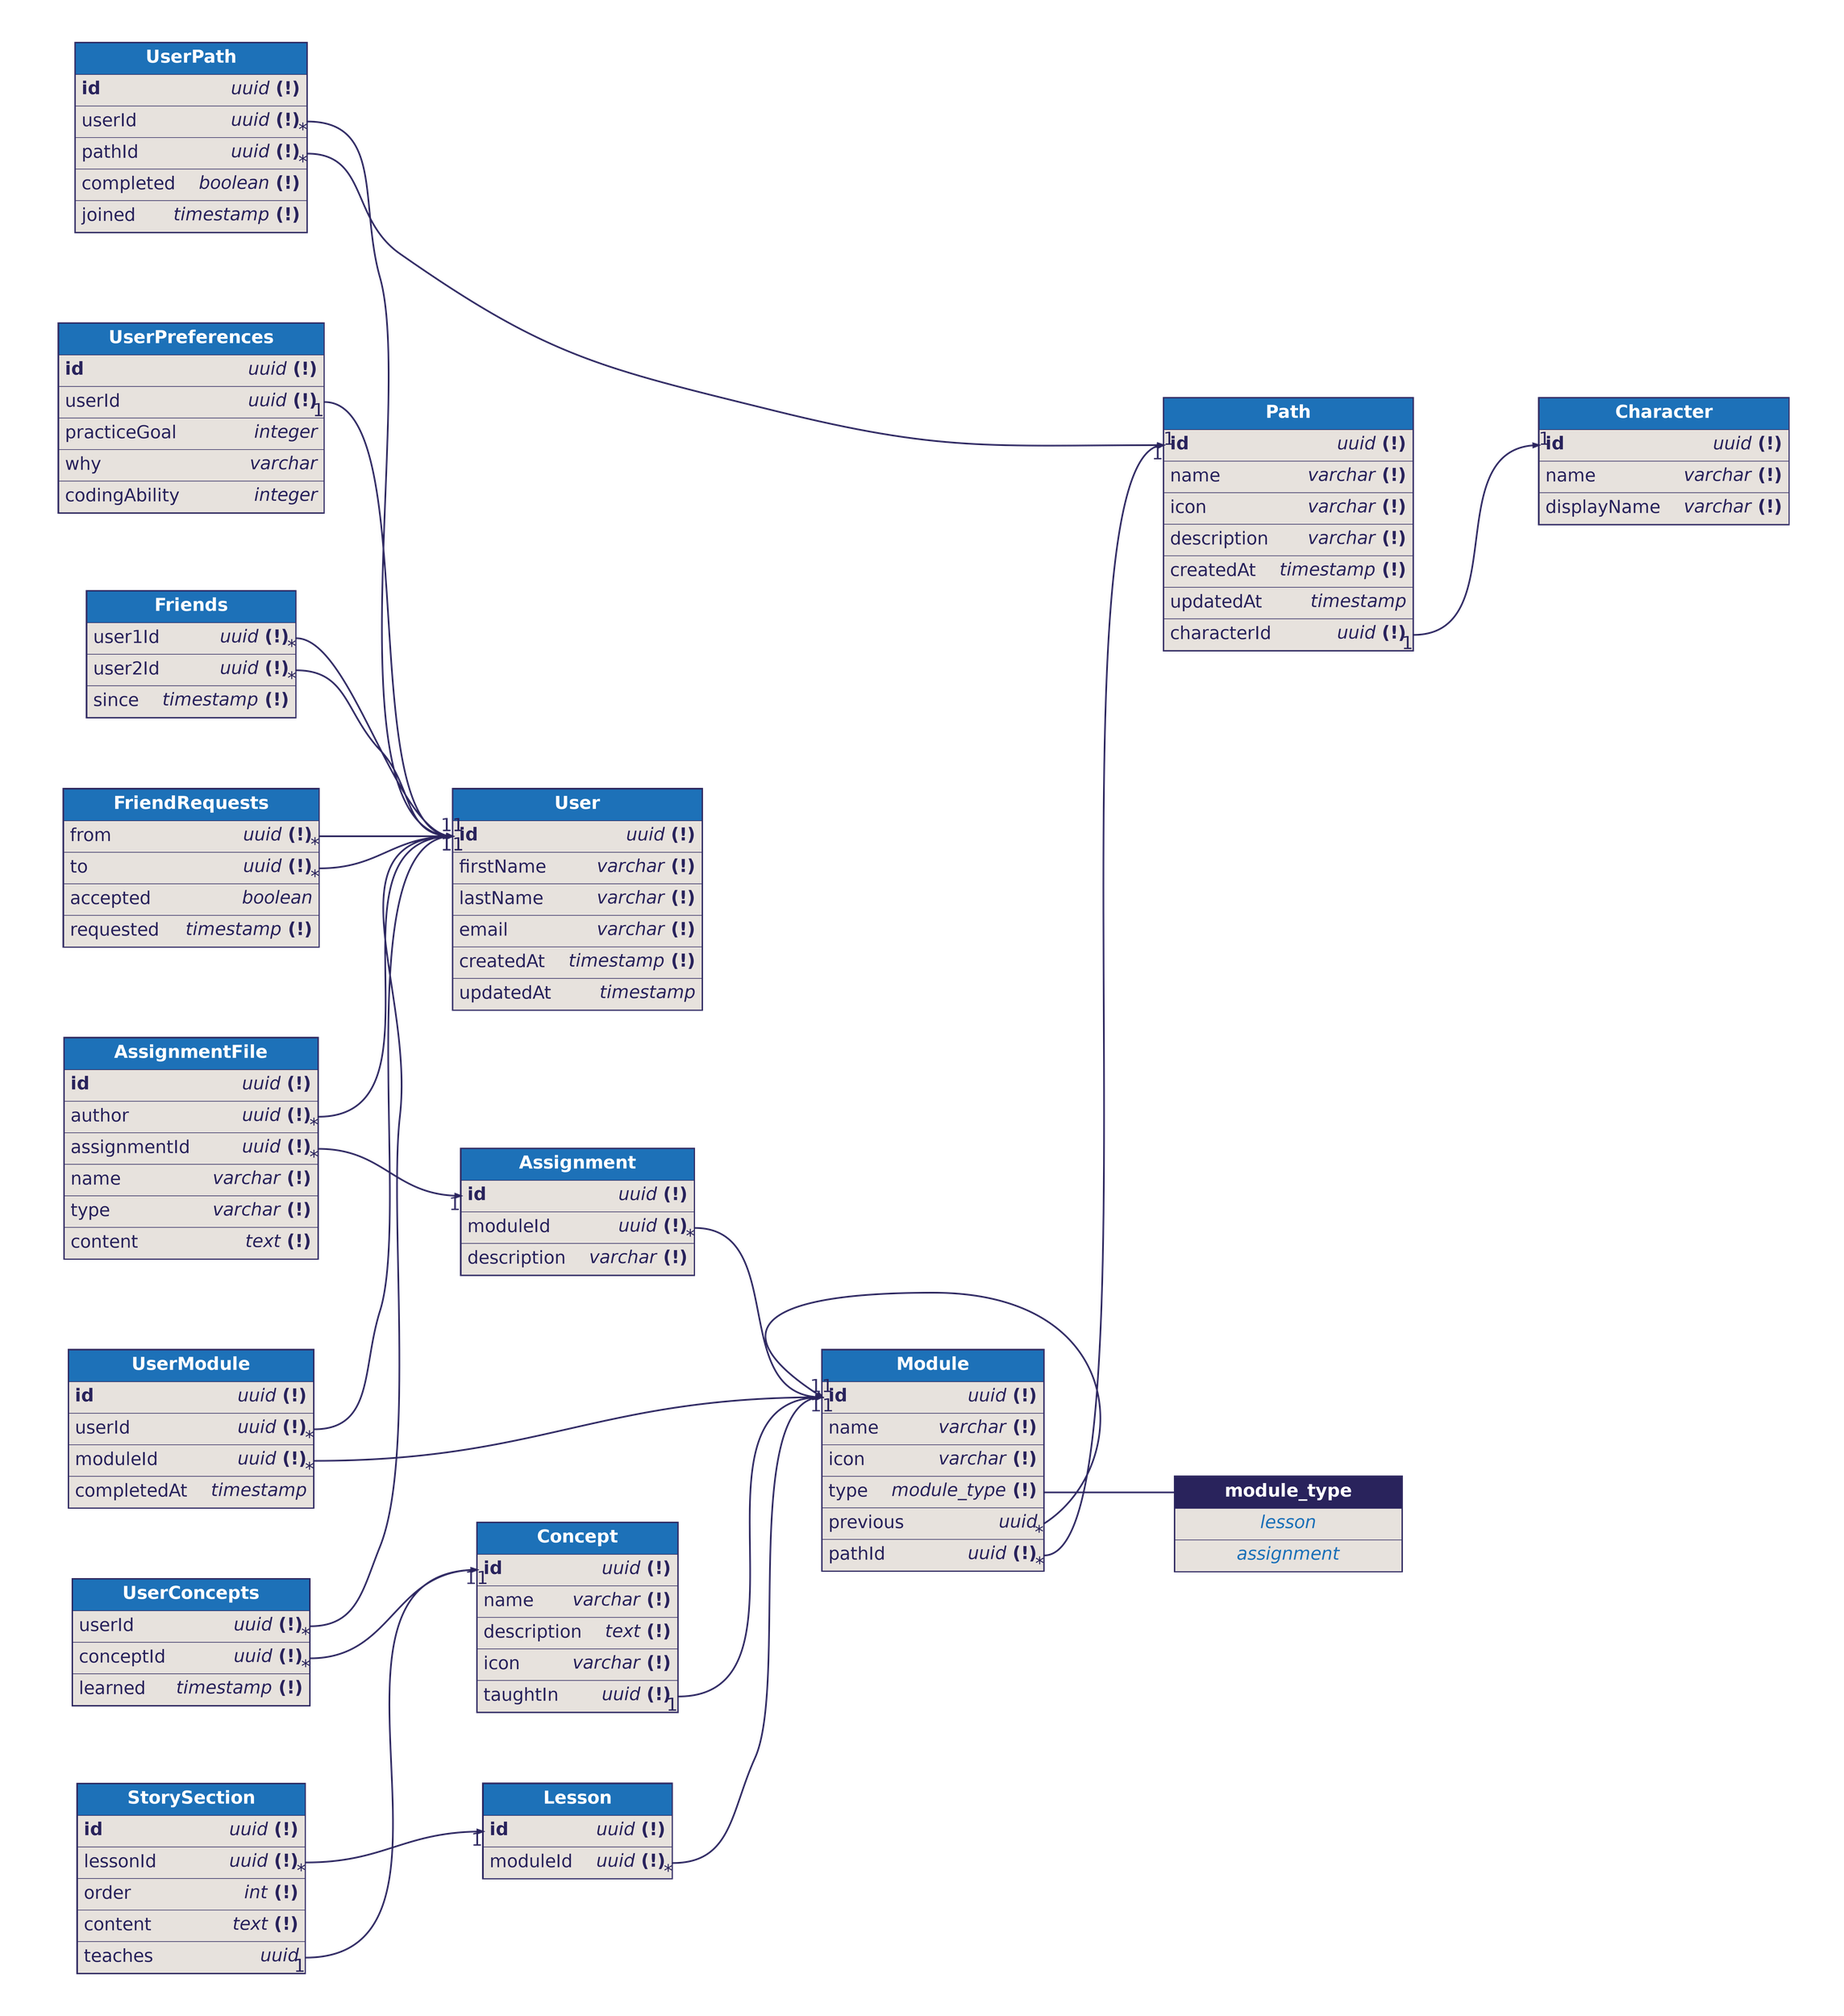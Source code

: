 digraph dbml {
      rankdir=LR;
      graph [fontname="helvetica", fontsize=32, fontcolor="#29235c", bgcolor="transparent"];
      node [penwidth=0, margin=0, fontname="helvetica", fontsize=32, fontcolor="#29235c"];
      edge [fontname="helvetica", fontsize=32, fontcolor="#29235c", color="#29235c"];

      "module_type" [id="module_type";label=<<TABLE BORDER="2" COLOR="#29235c" CELLBORDER="1" CELLSPACING="0" CELLPADDING="10">
    <TR><TD PORT="f0" BGCOLOR="#29235c"><FONT COLOR="#ffffff"><B>       module_type       </B></FONT></TD></TR>
    <TR><TD PORT="f0" BGCOLOR="#e7e2dd"><FONT COLOR="#1d71b8"><I>    lesson    </I></FONT></TD></TR>
<TR><TD PORT="f1" BGCOLOR="#e7e2dd"><FONT COLOR="#1d71b8"><I>    assignment    </I></FONT></TD></TR>
    </TABLE>>];
      
      "User" [id="User";label=<<TABLE BORDER="2" COLOR="#29235c" CELLBORDER="1" CELLSPACING="0" CELLPADDING="10">
      <TR><TD PORT="f0" BGCOLOR="#1d71b8"><FONT COLOR="#ffffff"><B>       User       </B></FONT></TD></TR>
<TR><TD ALIGN="LEFT" PORT="f1" BGCOLOR="#e7e2dd">
      <TABLE CELLPADDING="0" CELLSPACING="0" BORDER="0">
        <TR>
          <TD ALIGN="LEFT"><B>id</B>    </TD>
          <TD ALIGN="RIGHT"><FONT><I>uuid</I> <B>(!)</B></FONT></TD>
        </TR>
      </TABLE>
    </TD></TR>
<TR><TD ALIGN="LEFT" PORT="f2" BGCOLOR="#e7e2dd">
      <TABLE CELLPADDING="0" CELLSPACING="0" BORDER="0">
        <TR>
          <TD ALIGN="LEFT">firstName    </TD>
          <TD ALIGN="RIGHT"><FONT><I>varchar</I> <B>(!)</B></FONT></TD>
        </TR>
      </TABLE>
    </TD></TR>
<TR><TD ALIGN="LEFT" PORT="f3" BGCOLOR="#e7e2dd">
      <TABLE CELLPADDING="0" CELLSPACING="0" BORDER="0">
        <TR>
          <TD ALIGN="LEFT">lastName    </TD>
          <TD ALIGN="RIGHT"><FONT><I>varchar</I> <B>(!)</B></FONT></TD>
        </TR>
      </TABLE>
    </TD></TR>
<TR><TD ALIGN="LEFT" PORT="f4" BGCOLOR="#e7e2dd">
      <TABLE CELLPADDING="0" CELLSPACING="0" BORDER="0">
        <TR>
          <TD ALIGN="LEFT">email    </TD>
          <TD ALIGN="RIGHT"><FONT><I>varchar</I> <B>(!)</B></FONT></TD>
        </TR>
      </TABLE>
    </TD></TR>
<TR><TD ALIGN="LEFT" PORT="f5" BGCOLOR="#e7e2dd">
      <TABLE CELLPADDING="0" CELLSPACING="0" BORDER="0">
        <TR>
          <TD ALIGN="LEFT">createdAt    </TD>
          <TD ALIGN="RIGHT"><FONT><I>timestamp</I> <B>(!)</B></FONT></TD>
        </TR>
      </TABLE>
    </TD></TR>
<TR><TD ALIGN="LEFT" PORT="f6" BGCOLOR="#e7e2dd">
      <TABLE CELLPADDING="0" CELLSPACING="0" BORDER="0">
        <TR>
          <TD ALIGN="LEFT">updatedAt    </TD>
          <TD ALIGN="RIGHT"><FONT><I>timestamp</I></FONT></TD>
        </TR>
      </TABLE>
    </TD></TR>
    </TABLE>>];
"UserPreferences" [id="UserPreferences";label=<<TABLE BORDER="2" COLOR="#29235c" CELLBORDER="1" CELLSPACING="0" CELLPADDING="10">
      <TR><TD PORT="f0" BGCOLOR="#1d71b8"><FONT COLOR="#ffffff"><B>       UserPreferences       </B></FONT></TD></TR>
<TR><TD ALIGN="LEFT" PORT="f1" BGCOLOR="#e7e2dd">
      <TABLE CELLPADDING="0" CELLSPACING="0" BORDER="0">
        <TR>
          <TD ALIGN="LEFT"><B>id</B>    </TD>
          <TD ALIGN="RIGHT"><FONT><I>uuid</I> <B>(!)</B></FONT></TD>
        </TR>
      </TABLE>
    </TD></TR>
<TR><TD ALIGN="LEFT" PORT="f2" BGCOLOR="#e7e2dd">
      <TABLE CELLPADDING="0" CELLSPACING="0" BORDER="0">
        <TR>
          <TD ALIGN="LEFT">userId    </TD>
          <TD ALIGN="RIGHT"><FONT><I>uuid</I> <B>(!)</B></FONT></TD>
        </TR>
      </TABLE>
    </TD></TR>
<TR><TD ALIGN="LEFT" PORT="f3" BGCOLOR="#e7e2dd">
      <TABLE CELLPADDING="0" CELLSPACING="0" BORDER="0">
        <TR>
          <TD ALIGN="LEFT">practiceGoal    </TD>
          <TD ALIGN="RIGHT"><FONT><I>integer</I></FONT></TD>
        </TR>
      </TABLE>
    </TD></TR>
<TR><TD ALIGN="LEFT" PORT="f4" BGCOLOR="#e7e2dd">
      <TABLE CELLPADDING="0" CELLSPACING="0" BORDER="0">
        <TR>
          <TD ALIGN="LEFT">why    </TD>
          <TD ALIGN="RIGHT"><FONT><I>varchar</I></FONT></TD>
        </TR>
      </TABLE>
    </TD></TR>
<TR><TD ALIGN="LEFT" PORT="f5" BGCOLOR="#e7e2dd">
      <TABLE CELLPADDING="0" CELLSPACING="0" BORDER="0">
        <TR>
          <TD ALIGN="LEFT">codingAbility    </TD>
          <TD ALIGN="RIGHT"><FONT><I>integer</I></FONT></TD>
        </TR>
      </TABLE>
    </TD></TR>
    </TABLE>>];
"Path" [id="Path";label=<<TABLE BORDER="2" COLOR="#29235c" CELLBORDER="1" CELLSPACING="0" CELLPADDING="10">
      <TR><TD PORT="f0" BGCOLOR="#1d71b8"><FONT COLOR="#ffffff"><B>       Path       </B></FONT></TD></TR>
<TR><TD ALIGN="LEFT" PORT="f1" BGCOLOR="#e7e2dd">
      <TABLE CELLPADDING="0" CELLSPACING="0" BORDER="0">
        <TR>
          <TD ALIGN="LEFT"><B>id</B>    </TD>
          <TD ALIGN="RIGHT"><FONT><I>uuid</I> <B>(!)</B></FONT></TD>
        </TR>
      </TABLE>
    </TD></TR>
<TR><TD ALIGN="LEFT" PORT="f2" BGCOLOR="#e7e2dd">
      <TABLE CELLPADDING="0" CELLSPACING="0" BORDER="0">
        <TR>
          <TD ALIGN="LEFT">name    </TD>
          <TD ALIGN="RIGHT"><FONT><I>varchar</I> <B>(!)</B></FONT></TD>
        </TR>
      </TABLE>
    </TD></TR>
<TR><TD ALIGN="LEFT" PORT="f3" BGCOLOR="#e7e2dd">
      <TABLE CELLPADDING="0" CELLSPACING="0" BORDER="0">
        <TR>
          <TD ALIGN="LEFT">icon    </TD>
          <TD ALIGN="RIGHT"><FONT><I>varchar</I> <B>(!)</B></FONT></TD>
        </TR>
      </TABLE>
    </TD></TR>
<TR><TD ALIGN="LEFT" PORT="f4" BGCOLOR="#e7e2dd">
      <TABLE CELLPADDING="0" CELLSPACING="0" BORDER="0">
        <TR>
          <TD ALIGN="LEFT">description    </TD>
          <TD ALIGN="RIGHT"><FONT><I>varchar</I> <B>(!)</B></FONT></TD>
        </TR>
      </TABLE>
    </TD></TR>
<TR><TD ALIGN="LEFT" PORT="f5" BGCOLOR="#e7e2dd">
      <TABLE CELLPADDING="0" CELLSPACING="0" BORDER="0">
        <TR>
          <TD ALIGN="LEFT">createdAt    </TD>
          <TD ALIGN="RIGHT"><FONT><I>timestamp</I> <B>(!)</B></FONT></TD>
        </TR>
      </TABLE>
    </TD></TR>
<TR><TD ALIGN="LEFT" PORT="f6" BGCOLOR="#e7e2dd">
      <TABLE CELLPADDING="0" CELLSPACING="0" BORDER="0">
        <TR>
          <TD ALIGN="LEFT">updatedAt    </TD>
          <TD ALIGN="RIGHT"><FONT><I>timestamp</I></FONT></TD>
        </TR>
      </TABLE>
    </TD></TR>
<TR><TD ALIGN="LEFT" PORT="f7" BGCOLOR="#e7e2dd">
      <TABLE CELLPADDING="0" CELLSPACING="0" BORDER="0">
        <TR>
          <TD ALIGN="LEFT">characterId    </TD>
          <TD ALIGN="RIGHT"><FONT><I>uuid</I> <B>(!)</B></FONT></TD>
        </TR>
      </TABLE>
    </TD></TR>
    </TABLE>>];
"UserPath" [id="UserPath";label=<<TABLE BORDER="2" COLOR="#29235c" CELLBORDER="1" CELLSPACING="0" CELLPADDING="10">
      <TR><TD PORT="f0" BGCOLOR="#1d71b8"><FONT COLOR="#ffffff"><B>       UserPath       </B></FONT></TD></TR>
<TR><TD ALIGN="LEFT" PORT="f1" BGCOLOR="#e7e2dd">
      <TABLE CELLPADDING="0" CELLSPACING="0" BORDER="0">
        <TR>
          <TD ALIGN="LEFT"><B>id</B>    </TD>
          <TD ALIGN="RIGHT"><FONT><I>uuid</I> <B>(!)</B></FONT></TD>
        </TR>
      </TABLE>
    </TD></TR>
<TR><TD ALIGN="LEFT" PORT="f2" BGCOLOR="#e7e2dd">
      <TABLE CELLPADDING="0" CELLSPACING="0" BORDER="0">
        <TR>
          <TD ALIGN="LEFT">userId    </TD>
          <TD ALIGN="RIGHT"><FONT><I>uuid</I> <B>(!)</B></FONT></TD>
        </TR>
      </TABLE>
    </TD></TR>
<TR><TD ALIGN="LEFT" PORT="f3" BGCOLOR="#e7e2dd">
      <TABLE CELLPADDING="0" CELLSPACING="0" BORDER="0">
        <TR>
          <TD ALIGN="LEFT">pathId    </TD>
          <TD ALIGN="RIGHT"><FONT><I>uuid</I> <B>(!)</B></FONT></TD>
        </TR>
      </TABLE>
    </TD></TR>
<TR><TD ALIGN="LEFT" PORT="f4" BGCOLOR="#e7e2dd">
      <TABLE CELLPADDING="0" CELLSPACING="0" BORDER="0">
        <TR>
          <TD ALIGN="LEFT">completed    </TD>
          <TD ALIGN="RIGHT"><FONT><I>boolean</I> <B>(!)</B></FONT></TD>
        </TR>
      </TABLE>
    </TD></TR>
<TR><TD ALIGN="LEFT" PORT="f5" BGCOLOR="#e7e2dd">
      <TABLE CELLPADDING="0" CELLSPACING="0" BORDER="0">
        <TR>
          <TD ALIGN="LEFT">joined    </TD>
          <TD ALIGN="RIGHT"><FONT><I>timestamp</I> <B>(!)</B></FONT></TD>
        </TR>
      </TABLE>
    </TD></TR>
    </TABLE>>];
"Concept" [id="Concept";label=<<TABLE BORDER="2" COLOR="#29235c" CELLBORDER="1" CELLSPACING="0" CELLPADDING="10">
      <TR><TD PORT="f0" BGCOLOR="#1d71b8"><FONT COLOR="#ffffff"><B>       Concept       </B></FONT></TD></TR>
<TR><TD ALIGN="LEFT" PORT="f1" BGCOLOR="#e7e2dd">
      <TABLE CELLPADDING="0" CELLSPACING="0" BORDER="0">
        <TR>
          <TD ALIGN="LEFT"><B>id</B>    </TD>
          <TD ALIGN="RIGHT"><FONT><I>uuid</I> <B>(!)</B></FONT></TD>
        </TR>
      </TABLE>
    </TD></TR>
<TR><TD ALIGN="LEFT" PORT="f2" BGCOLOR="#e7e2dd">
      <TABLE CELLPADDING="0" CELLSPACING="0" BORDER="0">
        <TR>
          <TD ALIGN="LEFT">name    </TD>
          <TD ALIGN="RIGHT"><FONT><I>varchar</I> <B>(!)</B></FONT></TD>
        </TR>
      </TABLE>
    </TD></TR>
<TR><TD ALIGN="LEFT" PORT="f3" BGCOLOR="#e7e2dd">
      <TABLE CELLPADDING="0" CELLSPACING="0" BORDER="0">
        <TR>
          <TD ALIGN="LEFT">description    </TD>
          <TD ALIGN="RIGHT"><FONT><I>text</I> <B>(!)</B></FONT></TD>
        </TR>
      </TABLE>
    </TD></TR>
<TR><TD ALIGN="LEFT" PORT="f4" BGCOLOR="#e7e2dd">
      <TABLE CELLPADDING="0" CELLSPACING="0" BORDER="0">
        <TR>
          <TD ALIGN="LEFT">icon    </TD>
          <TD ALIGN="RIGHT"><FONT><I>varchar</I> <B>(!)</B></FONT></TD>
        </TR>
      </TABLE>
    </TD></TR>
<TR><TD ALIGN="LEFT" PORT="f5" BGCOLOR="#e7e2dd">
      <TABLE CELLPADDING="0" CELLSPACING="0" BORDER="0">
        <TR>
          <TD ALIGN="LEFT">taughtIn    </TD>
          <TD ALIGN="RIGHT"><FONT><I>uuid</I> <B>(!)</B></FONT></TD>
        </TR>
      </TABLE>
    </TD></TR>
    </TABLE>>];
"UserConcepts" [id="UserConcepts";label=<<TABLE BORDER="2" COLOR="#29235c" CELLBORDER="1" CELLSPACING="0" CELLPADDING="10">
      <TR><TD PORT="f0" BGCOLOR="#1d71b8"><FONT COLOR="#ffffff"><B>       UserConcepts       </B></FONT></TD></TR>
<TR><TD ALIGN="LEFT" PORT="f1" BGCOLOR="#e7e2dd">
      <TABLE CELLPADDING="0" CELLSPACING="0" BORDER="0">
        <TR>
          <TD ALIGN="LEFT">userId    </TD>
          <TD ALIGN="RIGHT"><FONT><I>uuid</I> <B>(!)</B></FONT></TD>
        </TR>
      </TABLE>
    </TD></TR>
<TR><TD ALIGN="LEFT" PORT="f2" BGCOLOR="#e7e2dd">
      <TABLE CELLPADDING="0" CELLSPACING="0" BORDER="0">
        <TR>
          <TD ALIGN="LEFT">conceptId    </TD>
          <TD ALIGN="RIGHT"><FONT><I>uuid</I> <B>(!)</B></FONT></TD>
        </TR>
      </TABLE>
    </TD></TR>
<TR><TD ALIGN="LEFT" PORT="f3" BGCOLOR="#e7e2dd">
      <TABLE CELLPADDING="0" CELLSPACING="0" BORDER="0">
        <TR>
          <TD ALIGN="LEFT">learned    </TD>
          <TD ALIGN="RIGHT"><FONT><I>timestamp</I> <B>(!)</B></FONT></TD>
        </TR>
      </TABLE>
    </TD></TR>
    </TABLE>>];
"Module" [id="Module";label=<<TABLE BORDER="2" COLOR="#29235c" CELLBORDER="1" CELLSPACING="0" CELLPADDING="10">
      <TR><TD PORT="f0" BGCOLOR="#1d71b8"><FONT COLOR="#ffffff"><B>       Module       </B></FONT></TD></TR>
<TR><TD ALIGN="LEFT" PORT="f1" BGCOLOR="#e7e2dd">
      <TABLE CELLPADDING="0" CELLSPACING="0" BORDER="0">
        <TR>
          <TD ALIGN="LEFT"><B>id</B>    </TD>
          <TD ALIGN="RIGHT"><FONT><I>uuid</I> <B>(!)</B></FONT></TD>
        </TR>
      </TABLE>
    </TD></TR>
<TR><TD ALIGN="LEFT" PORT="f2" BGCOLOR="#e7e2dd">
      <TABLE CELLPADDING="0" CELLSPACING="0" BORDER="0">
        <TR>
          <TD ALIGN="LEFT">name    </TD>
          <TD ALIGN="RIGHT"><FONT><I>varchar</I> <B>(!)</B></FONT></TD>
        </TR>
      </TABLE>
    </TD></TR>
<TR><TD ALIGN="LEFT" PORT="f3" BGCOLOR="#e7e2dd">
      <TABLE CELLPADDING="0" CELLSPACING="0" BORDER="0">
        <TR>
          <TD ALIGN="LEFT">icon    </TD>
          <TD ALIGN="RIGHT"><FONT><I>varchar</I> <B>(!)</B></FONT></TD>
        </TR>
      </TABLE>
    </TD></TR>
<TR><TD ALIGN="LEFT" PORT="f4" BGCOLOR="#e7e2dd">
      <TABLE CELLPADDING="0" CELLSPACING="0" BORDER="0">
        <TR>
          <TD ALIGN="LEFT">type    </TD>
          <TD ALIGN="RIGHT"><FONT><I>module_type</I> <B>(!)</B></FONT></TD>
        </TR>
      </TABLE>
    </TD></TR>
<TR><TD ALIGN="LEFT" PORT="f5" BGCOLOR="#e7e2dd">
      <TABLE CELLPADDING="0" CELLSPACING="0" BORDER="0">
        <TR>
          <TD ALIGN="LEFT">previous    </TD>
          <TD ALIGN="RIGHT"><FONT><I>uuid</I></FONT></TD>
        </TR>
      </TABLE>
    </TD></TR>
<TR><TD ALIGN="LEFT" PORT="f6" BGCOLOR="#e7e2dd">
      <TABLE CELLPADDING="0" CELLSPACING="0" BORDER="0">
        <TR>
          <TD ALIGN="LEFT">pathId    </TD>
          <TD ALIGN="RIGHT"><FONT><I>uuid</I> <B>(!)</B></FONT></TD>
        </TR>
      </TABLE>
    </TD></TR>
    </TABLE>>];
"UserModule" [id="UserModule";label=<<TABLE BORDER="2" COLOR="#29235c" CELLBORDER="1" CELLSPACING="0" CELLPADDING="10">
      <TR><TD PORT="f0" BGCOLOR="#1d71b8"><FONT COLOR="#ffffff"><B>       UserModule       </B></FONT></TD></TR>
<TR><TD ALIGN="LEFT" PORT="f1" BGCOLOR="#e7e2dd">
      <TABLE CELLPADDING="0" CELLSPACING="0" BORDER="0">
        <TR>
          <TD ALIGN="LEFT"><B>id</B>    </TD>
          <TD ALIGN="RIGHT"><FONT><I>uuid</I> <B>(!)</B></FONT></TD>
        </TR>
      </TABLE>
    </TD></TR>
<TR><TD ALIGN="LEFT" PORT="f2" BGCOLOR="#e7e2dd">
      <TABLE CELLPADDING="0" CELLSPACING="0" BORDER="0">
        <TR>
          <TD ALIGN="LEFT">userId    </TD>
          <TD ALIGN="RIGHT"><FONT><I>uuid</I> <B>(!)</B></FONT></TD>
        </TR>
      </TABLE>
    </TD></TR>
<TR><TD ALIGN="LEFT" PORT="f3" BGCOLOR="#e7e2dd">
      <TABLE CELLPADDING="0" CELLSPACING="0" BORDER="0">
        <TR>
          <TD ALIGN="LEFT">moduleId    </TD>
          <TD ALIGN="RIGHT"><FONT><I>uuid</I> <B>(!)</B></FONT></TD>
        </TR>
      </TABLE>
    </TD></TR>
<TR><TD ALIGN="LEFT" PORT="f4" BGCOLOR="#e7e2dd">
      <TABLE CELLPADDING="0" CELLSPACING="0" BORDER="0">
        <TR>
          <TD ALIGN="LEFT">completedAt    </TD>
          <TD ALIGN="RIGHT"><FONT><I>timestamp</I></FONT></TD>
        </TR>
      </TABLE>
    </TD></TR>
    </TABLE>>];
"Assignment" [id="Assignment";label=<<TABLE BORDER="2" COLOR="#29235c" CELLBORDER="1" CELLSPACING="0" CELLPADDING="10">
      <TR><TD PORT="f0" BGCOLOR="#1d71b8"><FONT COLOR="#ffffff"><B>       Assignment       </B></FONT></TD></TR>
<TR><TD ALIGN="LEFT" PORT="f1" BGCOLOR="#e7e2dd">
      <TABLE CELLPADDING="0" CELLSPACING="0" BORDER="0">
        <TR>
          <TD ALIGN="LEFT"><B>id</B>    </TD>
          <TD ALIGN="RIGHT"><FONT><I>uuid</I> <B>(!)</B></FONT></TD>
        </TR>
      </TABLE>
    </TD></TR>
<TR><TD ALIGN="LEFT" PORT="f2" BGCOLOR="#e7e2dd">
      <TABLE CELLPADDING="0" CELLSPACING="0" BORDER="0">
        <TR>
          <TD ALIGN="LEFT">moduleId    </TD>
          <TD ALIGN="RIGHT"><FONT><I>uuid</I> <B>(!)</B></FONT></TD>
        </TR>
      </TABLE>
    </TD></TR>
<TR><TD ALIGN="LEFT" PORT="f3" BGCOLOR="#e7e2dd">
      <TABLE CELLPADDING="0" CELLSPACING="0" BORDER="0">
        <TR>
          <TD ALIGN="LEFT">description    </TD>
          <TD ALIGN="RIGHT"><FONT><I>varchar</I> <B>(!)</B></FONT></TD>
        </TR>
      </TABLE>
    </TD></TR>
    </TABLE>>];
"AssignmentFile" [id="AssignmentFile";label=<<TABLE BORDER="2" COLOR="#29235c" CELLBORDER="1" CELLSPACING="0" CELLPADDING="10">
      <TR><TD PORT="f0" BGCOLOR="#1d71b8"><FONT COLOR="#ffffff"><B>       AssignmentFile       </B></FONT></TD></TR>
<TR><TD ALIGN="LEFT" PORT="f1" BGCOLOR="#e7e2dd">
      <TABLE CELLPADDING="0" CELLSPACING="0" BORDER="0">
        <TR>
          <TD ALIGN="LEFT"><B>id</B>    </TD>
          <TD ALIGN="RIGHT"><FONT><I>uuid</I> <B>(!)</B></FONT></TD>
        </TR>
      </TABLE>
    </TD></TR>
<TR><TD ALIGN="LEFT" PORT="f2" BGCOLOR="#e7e2dd">
      <TABLE CELLPADDING="0" CELLSPACING="0" BORDER="0">
        <TR>
          <TD ALIGN="LEFT">author    </TD>
          <TD ALIGN="RIGHT"><FONT><I>uuid</I> <B>(!)</B></FONT></TD>
        </TR>
      </TABLE>
    </TD></TR>
<TR><TD ALIGN="LEFT" PORT="f3" BGCOLOR="#e7e2dd">
      <TABLE CELLPADDING="0" CELLSPACING="0" BORDER="0">
        <TR>
          <TD ALIGN="LEFT">assignmentId    </TD>
          <TD ALIGN="RIGHT"><FONT><I>uuid</I> <B>(!)</B></FONT></TD>
        </TR>
      </TABLE>
    </TD></TR>
<TR><TD ALIGN="LEFT" PORT="f4" BGCOLOR="#e7e2dd">
      <TABLE CELLPADDING="0" CELLSPACING="0" BORDER="0">
        <TR>
          <TD ALIGN="LEFT">name    </TD>
          <TD ALIGN="RIGHT"><FONT><I>varchar</I> <B>(!)</B></FONT></TD>
        </TR>
      </TABLE>
    </TD></TR>
<TR><TD ALIGN="LEFT" PORT="f5" BGCOLOR="#e7e2dd">
      <TABLE CELLPADDING="0" CELLSPACING="0" BORDER="0">
        <TR>
          <TD ALIGN="LEFT">type    </TD>
          <TD ALIGN="RIGHT"><FONT><I>varchar</I> <B>(!)</B></FONT></TD>
        </TR>
      </TABLE>
    </TD></TR>
<TR><TD ALIGN="LEFT" PORT="f6" BGCOLOR="#e7e2dd">
      <TABLE CELLPADDING="0" CELLSPACING="0" BORDER="0">
        <TR>
          <TD ALIGN="LEFT">content    </TD>
          <TD ALIGN="RIGHT"><FONT><I>text</I> <B>(!)</B></FONT></TD>
        </TR>
      </TABLE>
    </TD></TR>
    </TABLE>>];
"Lesson" [id="Lesson";label=<<TABLE BORDER="2" COLOR="#29235c" CELLBORDER="1" CELLSPACING="0" CELLPADDING="10">
      <TR><TD PORT="f0" BGCOLOR="#1d71b8"><FONT COLOR="#ffffff"><B>       Lesson       </B></FONT></TD></TR>
<TR><TD ALIGN="LEFT" PORT="f1" BGCOLOR="#e7e2dd">
      <TABLE CELLPADDING="0" CELLSPACING="0" BORDER="0">
        <TR>
          <TD ALIGN="LEFT"><B>id</B>    </TD>
          <TD ALIGN="RIGHT"><FONT><I>uuid</I> <B>(!)</B></FONT></TD>
        </TR>
      </TABLE>
    </TD></TR>
<TR><TD ALIGN="LEFT" PORT="f2" BGCOLOR="#e7e2dd">
      <TABLE CELLPADDING="0" CELLSPACING="0" BORDER="0">
        <TR>
          <TD ALIGN="LEFT">moduleId    </TD>
          <TD ALIGN="RIGHT"><FONT><I>uuid</I> <B>(!)</B></FONT></TD>
        </TR>
      </TABLE>
    </TD></TR>
    </TABLE>>];
"StorySection" [id="StorySection";label=<<TABLE BORDER="2" COLOR="#29235c" CELLBORDER="1" CELLSPACING="0" CELLPADDING="10">
      <TR><TD PORT="f0" BGCOLOR="#1d71b8"><FONT COLOR="#ffffff"><B>       StorySection       </B></FONT></TD></TR>
<TR><TD ALIGN="LEFT" PORT="f1" BGCOLOR="#e7e2dd">
      <TABLE CELLPADDING="0" CELLSPACING="0" BORDER="0">
        <TR>
          <TD ALIGN="LEFT"><B>id</B>    </TD>
          <TD ALIGN="RIGHT"><FONT><I>uuid</I> <B>(!)</B></FONT></TD>
        </TR>
      </TABLE>
    </TD></TR>
<TR><TD ALIGN="LEFT" PORT="f2" BGCOLOR="#e7e2dd">
      <TABLE CELLPADDING="0" CELLSPACING="0" BORDER="0">
        <TR>
          <TD ALIGN="LEFT">lessonId    </TD>
          <TD ALIGN="RIGHT"><FONT><I>uuid</I> <B>(!)</B></FONT></TD>
        </TR>
      </TABLE>
    </TD></TR>
<TR><TD ALIGN="LEFT" PORT="f3" BGCOLOR="#e7e2dd">
      <TABLE CELLPADDING="0" CELLSPACING="0" BORDER="0">
        <TR>
          <TD ALIGN="LEFT">order    </TD>
          <TD ALIGN="RIGHT"><FONT><I>int</I> <B>(!)</B></FONT></TD>
        </TR>
      </TABLE>
    </TD></TR>
<TR><TD ALIGN="LEFT" PORT="f4" BGCOLOR="#e7e2dd">
      <TABLE CELLPADDING="0" CELLSPACING="0" BORDER="0">
        <TR>
          <TD ALIGN="LEFT">content    </TD>
          <TD ALIGN="RIGHT"><FONT><I>text</I> <B>(!)</B></FONT></TD>
        </TR>
      </TABLE>
    </TD></TR>
<TR><TD ALIGN="LEFT" PORT="f5" BGCOLOR="#e7e2dd">
      <TABLE CELLPADDING="0" CELLSPACING="0" BORDER="0">
        <TR>
          <TD ALIGN="LEFT">teaches    </TD>
          <TD ALIGN="RIGHT"><FONT><I>uuid</I></FONT></TD>
        </TR>
      </TABLE>
    </TD></TR>
    </TABLE>>];
"Character" [id="Character";label=<<TABLE BORDER="2" COLOR="#29235c" CELLBORDER="1" CELLSPACING="0" CELLPADDING="10">
      <TR><TD PORT="f0" BGCOLOR="#1d71b8"><FONT COLOR="#ffffff"><B>       Character       </B></FONT></TD></TR>
<TR><TD ALIGN="LEFT" PORT="f1" BGCOLOR="#e7e2dd">
      <TABLE CELLPADDING="0" CELLSPACING="0" BORDER="0">
        <TR>
          <TD ALIGN="LEFT"><B>id</B>    </TD>
          <TD ALIGN="RIGHT"><FONT><I>uuid</I> <B>(!)</B></FONT></TD>
        </TR>
      </TABLE>
    </TD></TR>
<TR><TD ALIGN="LEFT" PORT="f2" BGCOLOR="#e7e2dd">
      <TABLE CELLPADDING="0" CELLSPACING="0" BORDER="0">
        <TR>
          <TD ALIGN="LEFT">name    </TD>
          <TD ALIGN="RIGHT"><FONT><I>varchar</I> <B>(!)</B></FONT></TD>
        </TR>
      </TABLE>
    </TD></TR>
<TR><TD ALIGN="LEFT" PORT="f3" BGCOLOR="#e7e2dd">
      <TABLE CELLPADDING="0" CELLSPACING="0" BORDER="0">
        <TR>
          <TD ALIGN="LEFT">displayName    </TD>
          <TD ALIGN="RIGHT"><FONT><I>varchar</I> <B>(!)</B></FONT></TD>
        </TR>
      </TABLE>
    </TD></TR>
    </TABLE>>];
"Friends" [id="Friends";label=<<TABLE BORDER="2" COLOR="#29235c" CELLBORDER="1" CELLSPACING="0" CELLPADDING="10">
      <TR><TD PORT="f0" BGCOLOR="#1d71b8"><FONT COLOR="#ffffff"><B>       Friends       </B></FONT></TD></TR>
<TR><TD ALIGN="LEFT" PORT="f1" BGCOLOR="#e7e2dd">
      <TABLE CELLPADDING="0" CELLSPACING="0" BORDER="0">
        <TR>
          <TD ALIGN="LEFT">user1Id    </TD>
          <TD ALIGN="RIGHT"><FONT><I>uuid</I> <B>(!)</B></FONT></TD>
        </TR>
      </TABLE>
    </TD></TR>
<TR><TD ALIGN="LEFT" PORT="f2" BGCOLOR="#e7e2dd">
      <TABLE CELLPADDING="0" CELLSPACING="0" BORDER="0">
        <TR>
          <TD ALIGN="LEFT">user2Id    </TD>
          <TD ALIGN="RIGHT"><FONT><I>uuid</I> <B>(!)</B></FONT></TD>
        </TR>
      </TABLE>
    </TD></TR>
<TR><TD ALIGN="LEFT" PORT="f3" BGCOLOR="#e7e2dd">
      <TABLE CELLPADDING="0" CELLSPACING="0" BORDER="0">
        <TR>
          <TD ALIGN="LEFT">since    </TD>
          <TD ALIGN="RIGHT"><FONT><I>timestamp</I> <B>(!)</B></FONT></TD>
        </TR>
      </TABLE>
    </TD></TR>
    </TABLE>>];
"FriendRequests" [id="FriendRequests";label=<<TABLE BORDER="2" COLOR="#29235c" CELLBORDER="1" CELLSPACING="0" CELLPADDING="10">
      <TR><TD PORT="f0" BGCOLOR="#1d71b8"><FONT COLOR="#ffffff"><B>       FriendRequests       </B></FONT></TD></TR>
<TR><TD ALIGN="LEFT" PORT="f1" BGCOLOR="#e7e2dd">
      <TABLE CELLPADDING="0" CELLSPACING="0" BORDER="0">
        <TR>
          <TD ALIGN="LEFT">from    </TD>
          <TD ALIGN="RIGHT"><FONT><I>uuid</I> <B>(!)</B></FONT></TD>
        </TR>
      </TABLE>
    </TD></TR>
<TR><TD ALIGN="LEFT" PORT="f2" BGCOLOR="#e7e2dd">
      <TABLE CELLPADDING="0" CELLSPACING="0" BORDER="0">
        <TR>
          <TD ALIGN="LEFT">to    </TD>
          <TD ALIGN="RIGHT"><FONT><I>uuid</I> <B>(!)</B></FONT></TD>
        </TR>
      </TABLE>
    </TD></TR>
<TR><TD ALIGN="LEFT" PORT="f3" BGCOLOR="#e7e2dd">
      <TABLE CELLPADDING="0" CELLSPACING="0" BORDER="0">
        <TR>
          <TD ALIGN="LEFT">accepted    </TD>
          <TD ALIGN="RIGHT"><FONT><I>boolean</I></FONT></TD>
        </TR>
      </TABLE>
    </TD></TR>
<TR><TD ALIGN="LEFT" PORT="f4" BGCOLOR="#e7e2dd">
      <TABLE CELLPADDING="0" CELLSPACING="0" BORDER="0">
        <TR>
          <TD ALIGN="LEFT">requested    </TD>
          <TD ALIGN="RIGHT"><FONT><I>timestamp</I> <B>(!)</B></FONT></TD>
        </TR>
      </TABLE>
    </TD></TR>
    </TABLE>>];
      "UserPreferences":f0 -> "User":f0 [style=invis, weight=100, color=red]
    "UserPreferences":f2:e -> "User":f1:w [dir=forward, penwidth=3, color="#29235c", headlabel="1", taillabel="1"]
"Path":f0 -> "Character":f0 [style=invis, weight=100, color=red]
    "Path":f7:e -> "Character":f1:w [dir=forward, penwidth=3, color="#29235c", headlabel="1", taillabel="1"]
"UserPath":f0 -> "User":f0 [style=invis, weight=100, color=red]
    "UserPath":f2:e -> "User":f1:w [dir=forward, penwidth=3, color="#29235c", headlabel="1", taillabel="*"]
"UserPath":f0 -> "Path":f0 [style=invis, weight=100, color=red]
    "UserPath":f3:e -> "Path":f1:w [dir=forward, penwidth=3, color="#29235c", headlabel="1", taillabel="*"]
"Concept":f0 -> "Module":f0 [style=invis, weight=100, color=red]
    "Concept":f5:e -> "Module":f1:w [dir=forward, penwidth=3, color="#29235c", headlabel="1", taillabel="1"]
"UserConcepts":f0 -> "User":f0 [style=invis, weight=100, color=red]
    "UserConcepts":f1:e -> "User":f1:w [dir=forward, penwidth=3, color="#29235c", headlabel="1", taillabel="*"]
"UserConcepts":f0 -> "Concept":f0 [style=invis, weight=100, color=red]
    "UserConcepts":f2:e -> "Concept":f1:w [dir=forward, penwidth=3, color="#29235c", headlabel="1", taillabel="*"]
"Module":f0 -> "Module":f0 [style=invis, weight=100, color=red]
    "Module":f5:e -> "Module":f1:w [dir=forward, penwidth=3, color="#29235c", headlabel="1", taillabel="*"]
"Module":f0 -> "Path":f0 [style=invis, weight=100, color=red]
    "Module":f6:e -> "Path":f1:w [dir=forward, penwidth=3, color="#29235c", headlabel="1", taillabel="*"]
"UserModule":f0 -> "User":f0 [style=invis, weight=100, color=red]
    "UserModule":f2:e -> "User":f1:w [dir=forward, penwidth=3, color="#29235c", headlabel="1", taillabel="*"]
"UserModule":f0 -> "Module":f0 [style=invis, weight=100, color=red]
    "UserModule":f3:e -> "Module":f1:w [dir=forward, penwidth=3, color="#29235c", headlabel="1", taillabel="*"]
"Assignment":f0 -> "Module":f0 [style=invis, weight=100, color=red]
    "Assignment":f2:e -> "Module":f1:w [dir=forward, penwidth=3, color="#29235c", headlabel="1", taillabel="*"]
"AssignmentFile":f0 -> "User":f0 [style=invis, weight=100, color=red]
    "AssignmentFile":f2:e -> "User":f1:w [dir=forward, penwidth=3, color="#29235c", headlabel="1", taillabel="*"]
"AssignmentFile":f0 -> "Assignment":f0 [style=invis, weight=100, color=red]
    "AssignmentFile":f3:e -> "Assignment":f1:w [dir=forward, penwidth=3, color="#29235c", headlabel="1", taillabel="*"]
"Lesson":f0 -> "Module":f0 [style=invis, weight=100, color=red]
    "Lesson":f2:e -> "Module":f1:w [dir=forward, penwidth=3, color="#29235c", headlabel="1", taillabel="*"]
"StorySection":f0 -> "Lesson":f0 [style=invis, weight=100, color=red]
    "StorySection":f2:e -> "Lesson":f1:w [dir=forward, penwidth=3, color="#29235c", headlabel="1", taillabel="*"]
"StorySection":f0 -> "Concept":f0 [style=invis, weight=100, color=red]
    "StorySection":f5:e -> "Concept":f1:w [dir=forward, penwidth=3, color="#29235c", headlabel="1", taillabel="1"]
"Friends":f0 -> "User":f0 [style=invis, weight=100, color=red]
    "Friends":f1:e -> "User":f1:w [dir=forward, penwidth=3, color="#29235c", headlabel="1", taillabel="*"]
"Friends":f0 -> "User":f0 [style=invis, weight=100, color=red]
    "Friends":f2:e -> "User":f1:w [dir=forward, penwidth=3, color="#29235c", headlabel="1", taillabel="*"]
"FriendRequests":f0 -> "User":f0 [style=invis, weight=100, color=red]
    "FriendRequests":f1:e -> "User":f1:w [dir=forward, penwidth=3, color="#29235c", headlabel="1", taillabel="*"]
"FriendRequests":f0 -> "User":f0 [style=invis, weight=100, color=red]
    "FriendRequests":f2:e -> "User":f1:w [dir=forward, penwidth=3, color="#29235c", headlabel="1", taillabel="*"]
      "Module":f4:e -> "module_type":f0:w [penwidth=3, color="#29235c", arrowhead="none", arrowtail="none"]
    }
